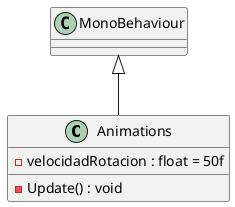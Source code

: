 @startuml
class Animations {
    - velocidadRotacion : float = 50f
    - Update() : void
}
MonoBehaviour <|-- Animations
@enduml
